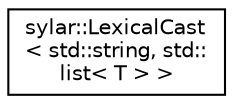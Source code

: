 digraph "类继承关系图"
{
 // LATEX_PDF_SIZE
  edge [fontname="Helvetica",fontsize="10",labelfontname="Helvetica",labelfontsize="10"];
  node [fontname="Helvetica",fontsize="10",shape=record];
  rankdir="LR";
  Node0 [label="sylar::LexicalCast\l\< std::string, std::\llist\< T \> \>",height=0.2,width=0.4,color="black", fillcolor="white", style="filled",URL="$classsylar_1_1LexicalCast_3_01std_1_1string_00_01std_1_1list_3_01T_01_4_01_4.html",tooltip="类型转换模板类片特化(YAML String 转换成 std::list<T>)"];
}
